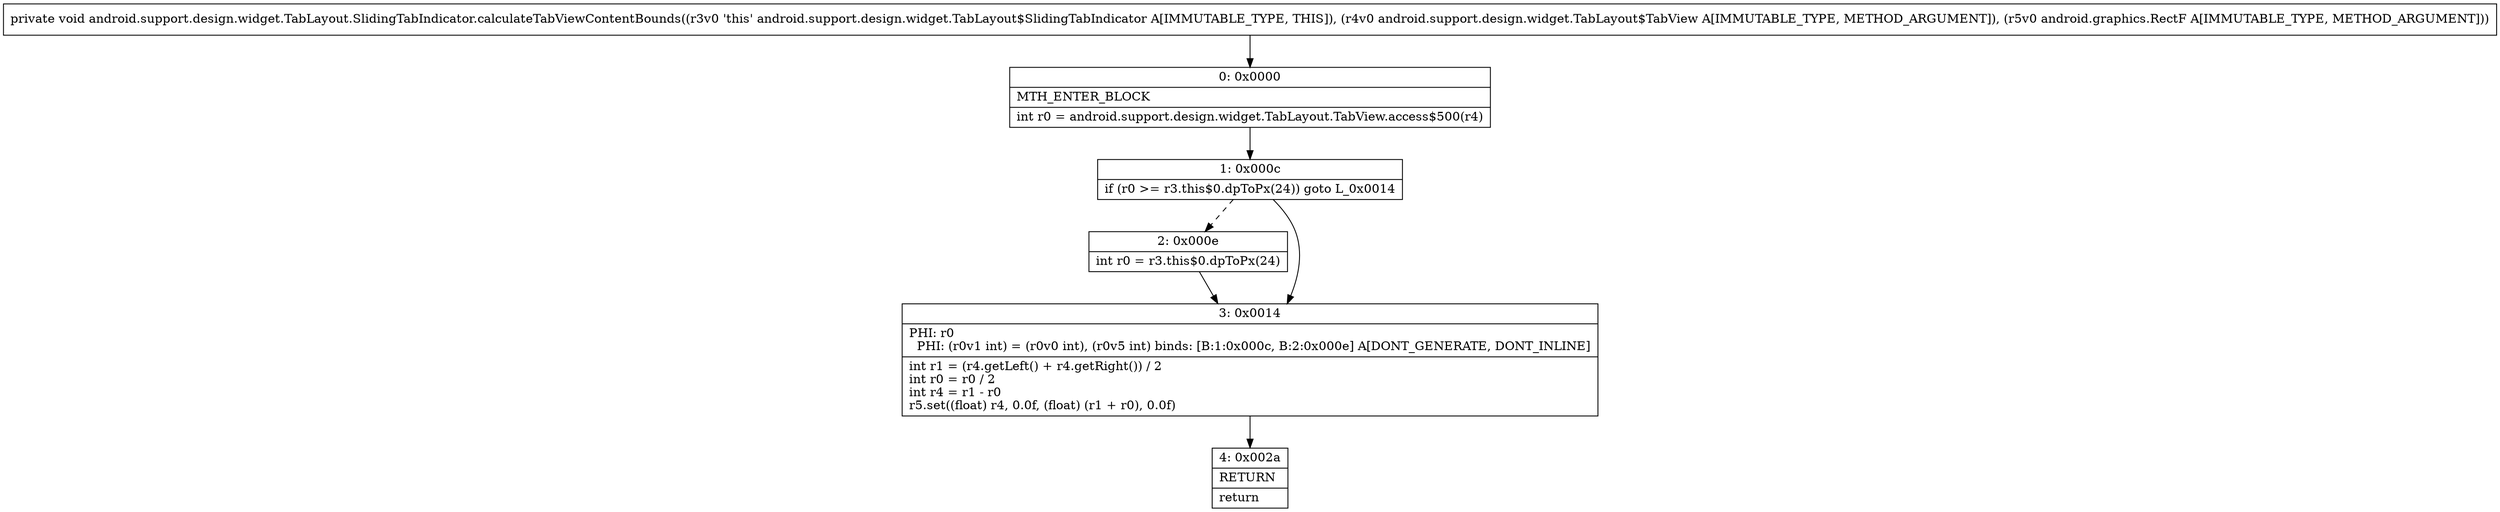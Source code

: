 digraph "CFG forandroid.support.design.widget.TabLayout.SlidingTabIndicator.calculateTabViewContentBounds(Landroid\/support\/design\/widget\/TabLayout$TabView;Landroid\/graphics\/RectF;)V" {
Node_0 [shape=record,label="{0\:\ 0x0000|MTH_ENTER_BLOCK\l|int r0 = android.support.design.widget.TabLayout.TabView.access$500(r4)\l}"];
Node_1 [shape=record,label="{1\:\ 0x000c|if (r0 \>= r3.this$0.dpToPx(24)) goto L_0x0014\l}"];
Node_2 [shape=record,label="{2\:\ 0x000e|int r0 = r3.this$0.dpToPx(24)\l}"];
Node_3 [shape=record,label="{3\:\ 0x0014|PHI: r0 \l  PHI: (r0v1 int) = (r0v0 int), (r0v5 int) binds: [B:1:0x000c, B:2:0x000e] A[DONT_GENERATE, DONT_INLINE]\l|int r1 = (r4.getLeft() + r4.getRight()) \/ 2\lint r0 = r0 \/ 2\lint r4 = r1 \- r0\lr5.set((float) r4, 0.0f, (float) (r1 + r0), 0.0f)\l}"];
Node_4 [shape=record,label="{4\:\ 0x002a|RETURN\l|return\l}"];
MethodNode[shape=record,label="{private void android.support.design.widget.TabLayout.SlidingTabIndicator.calculateTabViewContentBounds((r3v0 'this' android.support.design.widget.TabLayout$SlidingTabIndicator A[IMMUTABLE_TYPE, THIS]), (r4v0 android.support.design.widget.TabLayout$TabView A[IMMUTABLE_TYPE, METHOD_ARGUMENT]), (r5v0 android.graphics.RectF A[IMMUTABLE_TYPE, METHOD_ARGUMENT])) }"];
MethodNode -> Node_0;
Node_0 -> Node_1;
Node_1 -> Node_2[style=dashed];
Node_1 -> Node_3;
Node_2 -> Node_3;
Node_3 -> Node_4;
}

